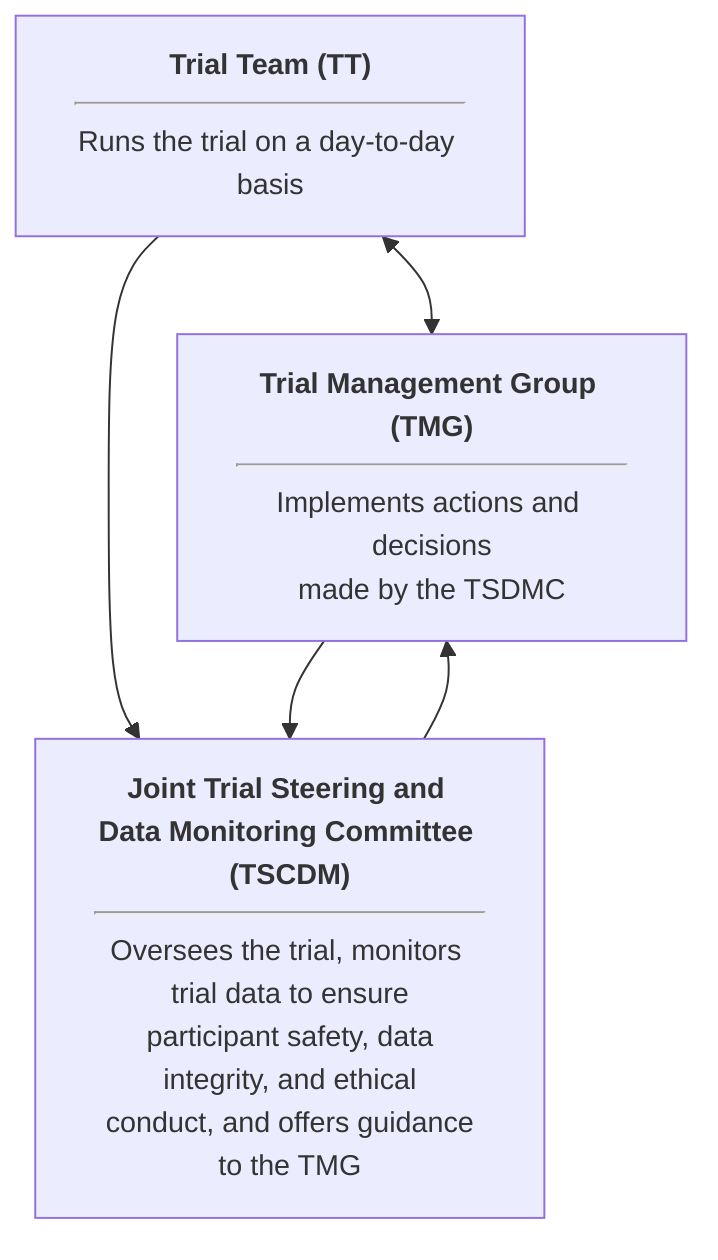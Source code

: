 flowchart
    %%{init:{'flowchart':{'nodeSpacing': 50,'rankSpacing': 50,'curve': 'basis'}, 'themeVariables':{'darkMode': true, 'fontSize': '11pt'}}}%%
    direction TB
    TT["<b>Trial Team (TT)</b><hr>Runs the trial on a day-to-day basis"]
    TMG["<b>Trial Management Group (TMG)</b><hr>Implements actions and decisions<br>made by the TSDMC"]
    JTSDMC["<b>Joint Trial Steering and Data Monitoring Committee (TSCDM)</b><hr>Oversees the trial, monitors trial data to ensure<br> participant safety, data integrity, and ethical<br> conduct, and offers guidance to the TMG"]
    TT <--> TMG
    TT --> JTSDMC
    TMG --> JTSDMC
    JTSDMC --> TMG